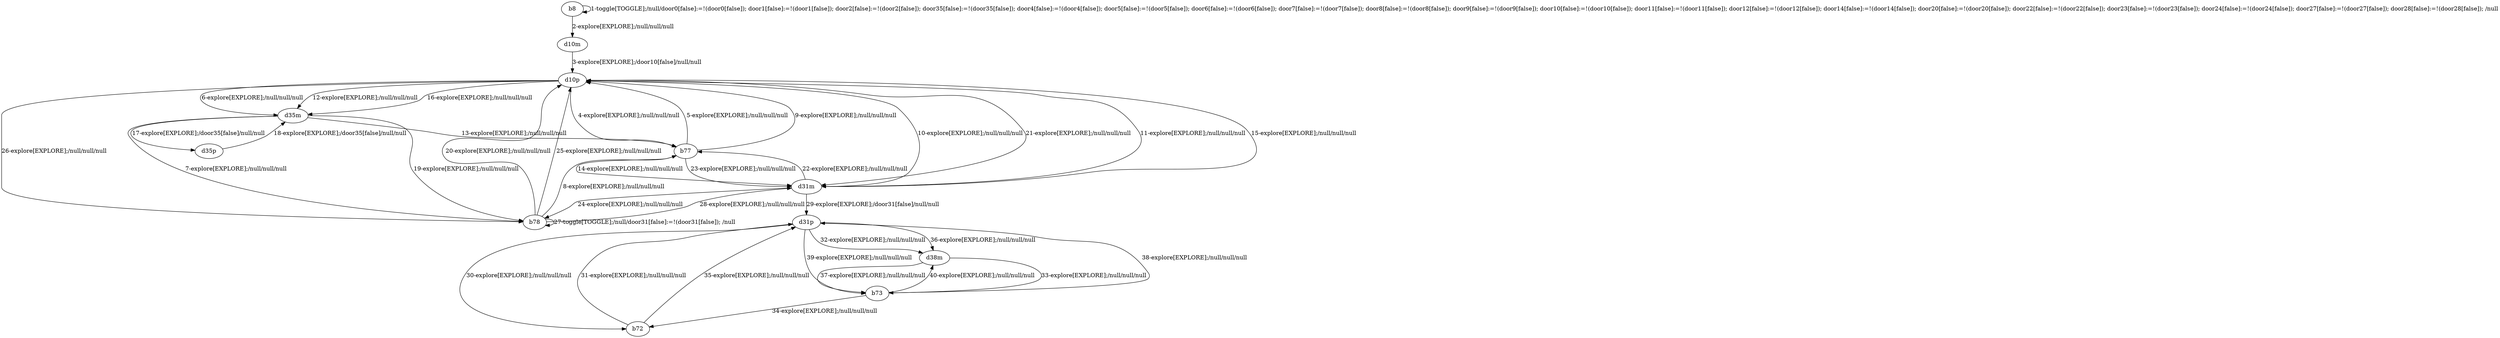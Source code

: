 # Total number of goals covered by this test: 1
# b73 --> b72

digraph g {
"b8" -> "b8" [label = "1-toggle[TOGGLE];/null/door0[false]:=!(door0[false]); door1[false]:=!(door1[false]); door2[false]:=!(door2[false]); door35[false]:=!(door35[false]); door4[false]:=!(door4[false]); door5[false]:=!(door5[false]); door6[false]:=!(door6[false]); door7[false]:=!(door7[false]); door8[false]:=!(door8[false]); door9[false]:=!(door9[false]); door10[false]:=!(door10[false]); door11[false]:=!(door11[false]); door12[false]:=!(door12[false]); door14[false]:=!(door14[false]); door20[false]:=!(door20[false]); door22[false]:=!(door22[false]); door23[false]:=!(door23[false]); door24[false]:=!(door24[false]); door27[false]:=!(door27[false]); door28[false]:=!(door28[false]); /null"];
"b8" -> "d10m" [label = "2-explore[EXPLORE];/null/null/null"];
"d10m" -> "d10p" [label = "3-explore[EXPLORE];/door10[false]/null/null"];
"d10p" -> "b77" [label = "4-explore[EXPLORE];/null/null/null"];
"b77" -> "d10p" [label = "5-explore[EXPLORE];/null/null/null"];
"d10p" -> "d35m" [label = "6-explore[EXPLORE];/null/null/null"];
"d35m" -> "b78" [label = "7-explore[EXPLORE];/null/null/null"];
"b78" -> "b77" [label = "8-explore[EXPLORE];/null/null/null"];
"b77" -> "d10p" [label = "9-explore[EXPLORE];/null/null/null"];
"d10p" -> "d31m" [label = "10-explore[EXPLORE];/null/null/null"];
"d31m" -> "d10p" [label = "11-explore[EXPLORE];/null/null/null"];
"d10p" -> "d35m" [label = "12-explore[EXPLORE];/null/null/null"];
"d35m" -> "b77" [label = "13-explore[EXPLORE];/null/null/null"];
"b77" -> "d31m" [label = "14-explore[EXPLORE];/null/null/null"];
"d31m" -> "d10p" [label = "15-explore[EXPLORE];/null/null/null"];
"d10p" -> "d35m" [label = "16-explore[EXPLORE];/null/null/null"];
"d35m" -> "d35p" [label = "17-explore[EXPLORE];/door35[false]/null/null"];
"d35p" -> "d35m" [label = "18-explore[EXPLORE];/door35[false]/null/null"];
"d35m" -> "b78" [label = "19-explore[EXPLORE];/null/null/null"];
"b78" -> "d10p" [label = "20-explore[EXPLORE];/null/null/null"];
"d10p" -> "d31m" [label = "21-explore[EXPLORE];/null/null/null"];
"d31m" -> "b77" [label = "22-explore[EXPLORE];/null/null/null"];
"b77" -> "d31m" [label = "23-explore[EXPLORE];/null/null/null"];
"d31m" -> "b78" [label = "24-explore[EXPLORE];/null/null/null"];
"b78" -> "d10p" [label = "25-explore[EXPLORE];/null/null/null"];
"d10p" -> "b78" [label = "26-explore[EXPLORE];/null/null/null"];
"b78" -> "b78" [label = "27-toggle[TOGGLE];/null/door31[false]:=!(door31[false]); /null"];
"b78" -> "d31m" [label = "28-explore[EXPLORE];/null/null/null"];
"d31m" -> "d31p" [label = "29-explore[EXPLORE];/door31[false]/null/null"];
"d31p" -> "b72" [label = "30-explore[EXPLORE];/null/null/null"];
"b72" -> "d31p" [label = "31-explore[EXPLORE];/null/null/null"];
"d31p" -> "d38m" [label = "32-explore[EXPLORE];/null/null/null"];
"d38m" -> "b73" [label = "33-explore[EXPLORE];/null/null/null"];
"b73" -> "b72" [label = "34-explore[EXPLORE];/null/null/null"];
"b72" -> "d31p" [label = "35-explore[EXPLORE];/null/null/null"];
"d31p" -> "d38m" [label = "36-explore[EXPLORE];/null/null/null"];
"d38m" -> "b73" [label = "37-explore[EXPLORE];/null/null/null"];
"b73" -> "d31p" [label = "38-explore[EXPLORE];/null/null/null"];
"d31p" -> "b73" [label = "39-explore[EXPLORE];/null/null/null"];
"b73" -> "d38m" [label = "40-explore[EXPLORE];/null/null/null"];
}